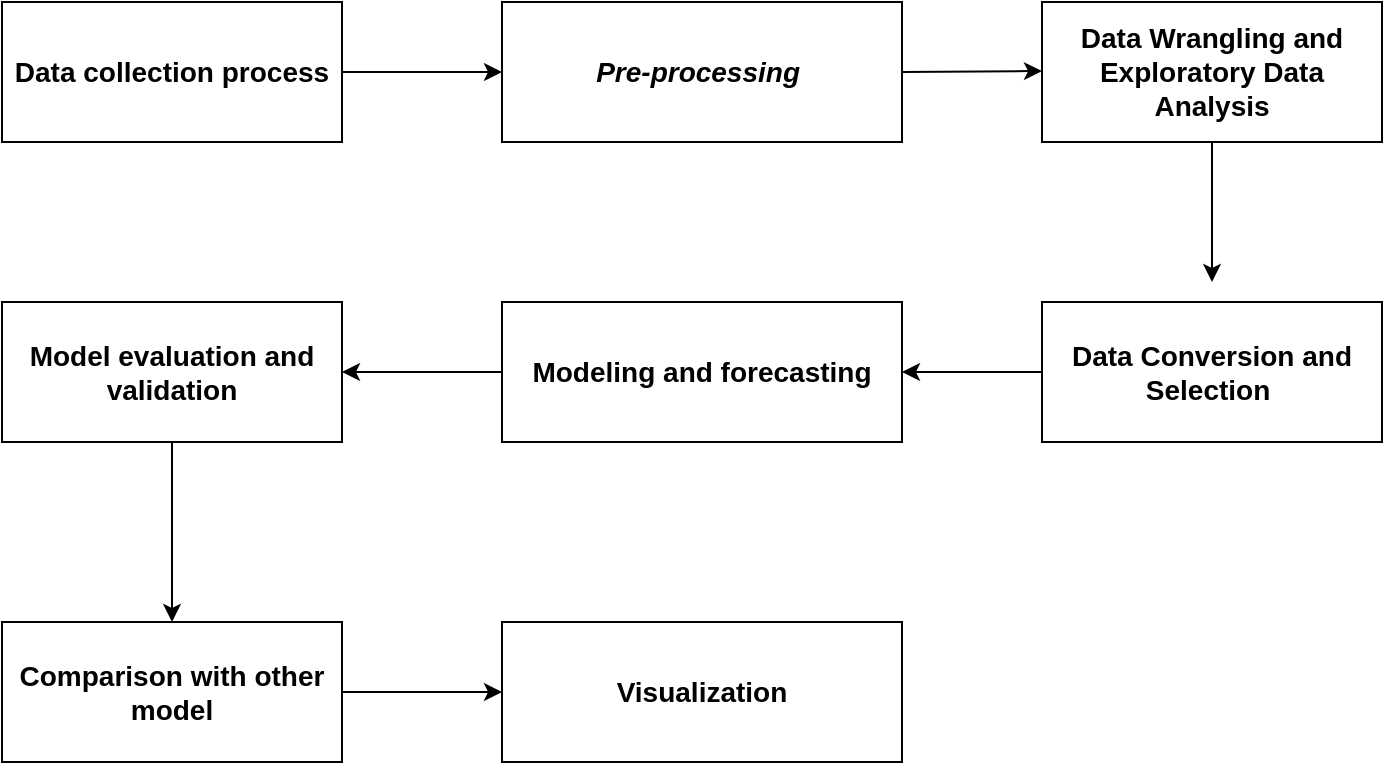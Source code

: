 <mxfile version="20.8.5" type="github">
  <diagram id="_Go5knUFLANZd7xwZMze" name="Page-1">
    <mxGraphModel dx="880" dy="522" grid="1" gridSize="10" guides="1" tooltips="1" connect="1" arrows="1" fold="1" page="1" pageScale="1" pageWidth="850" pageHeight="1100" math="0" shadow="0">
      <root>
        <mxCell id="0" />
        <mxCell id="1" parent="0" />
        <mxCell id="yygzN4d4n03H22SBokD2-1" value="&lt;b&gt;&lt;font style=&quot;font-size: 14px;&quot;&gt;Data collection process&lt;/font&gt;&lt;/b&gt;" style="rounded=0;whiteSpace=wrap;html=1;" parent="1" vertex="1">
          <mxGeometry x="110" y="50" width="170" height="70" as="geometry" />
        </mxCell>
        <mxCell id="yygzN4d4n03H22SBokD2-3" value="&lt;b&gt;&lt;font style=&quot;font-size: 14px;&quot;&gt;&lt;i&gt;Pre-processing&amp;nbsp;&lt;/i&gt;&lt;/font&gt;&lt;/b&gt;" style="rounded=0;whiteSpace=wrap;html=1;" parent="1" vertex="1">
          <mxGeometry x="360" y="50" width="200" height="70" as="geometry" />
        </mxCell>
        <mxCell id="yygzN4d4n03H22SBokD2-5" value="" style="endArrow=classic;html=1;rounded=0;fontSize=14;exitX=1;exitY=0.5;exitDx=0;exitDy=0;" parent="1" edge="1" source="yygzN4d4n03H22SBokD2-3">
          <mxGeometry width="50" height="50" relative="1" as="geometry">
            <mxPoint x="540" y="84.5" as="sourcePoint" />
            <mxPoint x="630" y="84.5" as="targetPoint" />
          </mxGeometry>
        </mxCell>
        <mxCell id="yygzN4d4n03H22SBokD2-7" value="" style="endArrow=classic;html=1;rounded=0;fontSize=14;entryX=0;entryY=0.5;entryDx=0;entryDy=0;" parent="1" source="yygzN4d4n03H22SBokD2-1" target="yygzN4d4n03H22SBokD2-3" edge="1">
          <mxGeometry width="50" height="50" relative="1" as="geometry">
            <mxPoint x="250" y="135" as="sourcePoint" />
            <mxPoint x="320.711" y="85" as="targetPoint" />
          </mxGeometry>
        </mxCell>
        <mxCell id="yygzN4d4n03H22SBokD2-10" value="&lt;b&gt;Data Wrangling and Exploratory Data Analysis&lt;/b&gt;" style="rounded=0;whiteSpace=wrap;html=1;fontSize=14;" parent="1" vertex="1">
          <mxGeometry x="630" y="50" width="170" height="70" as="geometry" />
        </mxCell>
        <mxCell id="yygzN4d4n03H22SBokD2-11" value="" style="endArrow=classic;html=1;rounded=0;fontSize=14;exitX=0.5;exitY=1;exitDx=0;exitDy=0;" parent="1" source="yygzN4d4n03H22SBokD2-10" edge="1">
          <mxGeometry width="50" height="50" relative="1" as="geometry">
            <mxPoint x="660" y="220.0" as="sourcePoint" />
            <mxPoint x="715" y="190" as="targetPoint" />
          </mxGeometry>
        </mxCell>
        <mxCell id="yygzN4d4n03H22SBokD2-12" value="&lt;b&gt;Data Conversion and Selection&amp;nbsp;&lt;/b&gt;" style="rounded=0;whiteSpace=wrap;html=1;fontSize=14;" parent="1" vertex="1">
          <mxGeometry x="630" y="200" width="170" height="70" as="geometry" />
        </mxCell>
        <mxCell id="yygzN4d4n03H22SBokD2-13" value="&lt;b&gt;Modeling and forecasting&lt;/b&gt;" style="rounded=0;whiteSpace=wrap;html=1;fontSize=14;" parent="1" vertex="1">
          <mxGeometry x="360" y="200" width="200" height="70" as="geometry" />
        </mxCell>
        <mxCell id="yygzN4d4n03H22SBokD2-14" value="" style="endArrow=classic;html=1;rounded=0;fontSize=14;exitX=0;exitY=0.5;exitDx=0;exitDy=0;entryX=1;entryY=0.5;entryDx=0;entryDy=0;" parent="1" source="yygzN4d4n03H22SBokD2-12" target="yygzN4d4n03H22SBokD2-13" edge="1">
          <mxGeometry width="50" height="50" relative="1" as="geometry">
            <mxPoint x="725" y="130" as="sourcePoint" />
            <mxPoint x="725" y="200" as="targetPoint" />
          </mxGeometry>
        </mxCell>
        <mxCell id="yygzN4d4n03H22SBokD2-16" value="&lt;b&gt;Model evaluation and validation&lt;/b&gt;" style="rounded=0;whiteSpace=wrap;html=1;fontSize=14;" parent="1" vertex="1">
          <mxGeometry x="110" y="200" width="170" height="70" as="geometry" />
        </mxCell>
        <mxCell id="yygzN4d4n03H22SBokD2-18" value="" style="endArrow=classic;html=1;rounded=0;fontSize=14;exitX=0;exitY=0.5;exitDx=0;exitDy=0;entryX=1;entryY=0.5;entryDx=0;entryDy=0;" parent="1" source="yygzN4d4n03H22SBokD2-13" target="yygzN4d4n03H22SBokD2-16" edge="1">
          <mxGeometry width="50" height="50" relative="1" as="geometry">
            <mxPoint x="360" y="224.29" as="sourcePoint" />
            <mxPoint x="280" y="224.29" as="targetPoint" />
          </mxGeometry>
        </mxCell>
        <mxCell id="1kpr4tLAv_-yWJT3KtcS-1" value="&lt;b&gt;Comparison with other model&lt;/b&gt;" style="rounded=0;whiteSpace=wrap;html=1;fontSize=14;" vertex="1" parent="1">
          <mxGeometry x="110" y="360" width="170" height="70" as="geometry" />
        </mxCell>
        <mxCell id="1kpr4tLAv_-yWJT3KtcS-3" value="" style="endArrow=classic;html=1;rounded=0;fontSize=14;exitX=0.5;exitY=1;exitDx=0;exitDy=0;" edge="1" parent="1" source="yygzN4d4n03H22SBokD2-16" target="1kpr4tLAv_-yWJT3KtcS-1">
          <mxGeometry width="50" height="50" relative="1" as="geometry">
            <mxPoint x="390" y="235" as="sourcePoint" />
            <mxPoint x="280" y="235" as="targetPoint" />
          </mxGeometry>
        </mxCell>
        <mxCell id="1kpr4tLAv_-yWJT3KtcS-4" value="&lt;b&gt;Visualization&lt;/b&gt;" style="rounded=0;whiteSpace=wrap;html=1;fontSize=14;" vertex="1" parent="1">
          <mxGeometry x="360" y="360" width="200" height="70" as="geometry" />
        </mxCell>
        <mxCell id="1kpr4tLAv_-yWJT3KtcS-5" value="" style="endArrow=classic;html=1;rounded=0;fontSize=14;exitX=1;exitY=0.5;exitDx=0;exitDy=0;entryX=0;entryY=0.5;entryDx=0;entryDy=0;" edge="1" parent="1" source="1kpr4tLAv_-yWJT3KtcS-1" target="1kpr4tLAv_-yWJT3KtcS-4">
          <mxGeometry width="50" height="50" relative="1" as="geometry">
            <mxPoint x="195" y="270" as="sourcePoint" />
            <mxPoint x="195" y="330" as="targetPoint" />
          </mxGeometry>
        </mxCell>
      </root>
    </mxGraphModel>
  </diagram>
</mxfile>

